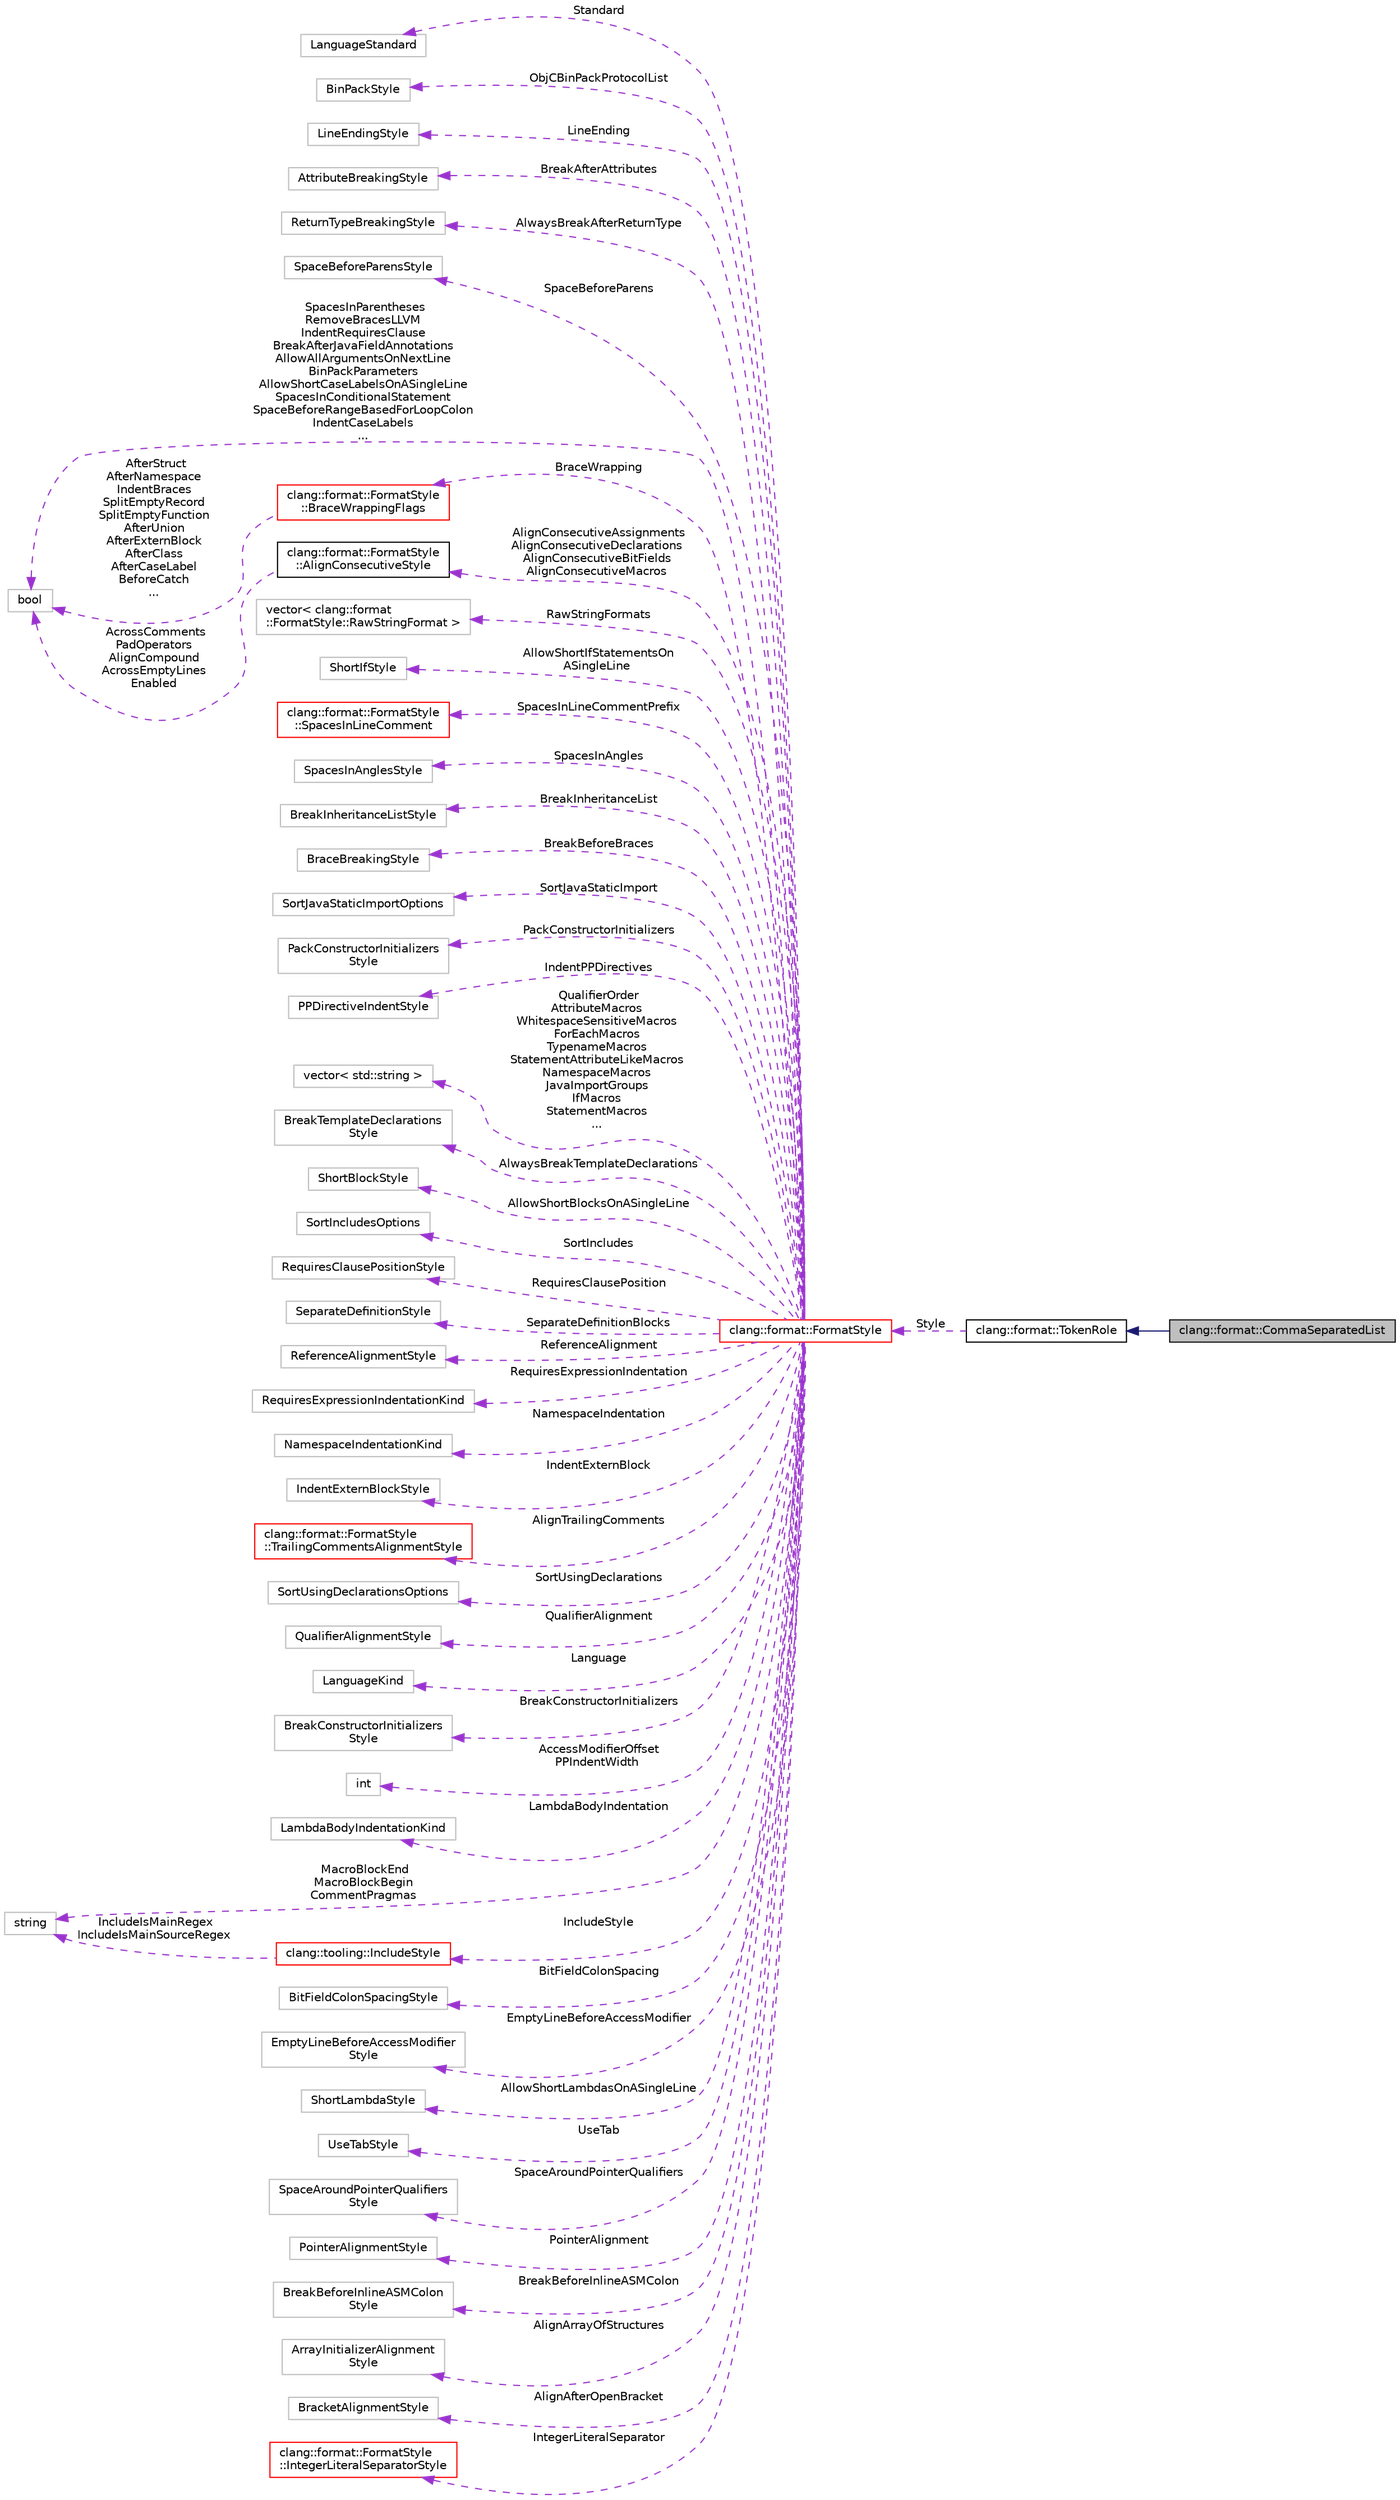 digraph "clang::format::CommaSeparatedList"
{
 // LATEX_PDF_SIZE
  bgcolor="transparent";
  edge [fontname="Helvetica",fontsize="10",labelfontname="Helvetica",labelfontsize="10"];
  node [fontname="Helvetica",fontsize="10",shape=record];
  rankdir="LR";
  Node1 [label="clang::format::CommaSeparatedList",height=0.2,width=0.4,color="black", fillcolor="grey75", style="filled", fontcolor="black",tooltip=" "];
  Node2 -> Node1 [dir="back",color="midnightblue",fontsize="10",style="solid",fontname="Helvetica"];
  Node2 [label="clang::format::TokenRole",height=0.2,width=0.4,color="black",URL="$classclang_1_1format_1_1TokenRole.html",tooltip=" "];
  Node3 -> Node2 [dir="back",color="darkorchid3",fontsize="10",style="dashed",label=" Style" ,fontname="Helvetica"];
  Node3 [label="clang::format::FormatStyle",height=0.2,width=0.4,color="red",URL="$structclang_1_1format_1_1FormatStyle.html",tooltip="The FormatStyle is used to configure the formatting to follow specific guidelines."];
  Node4 -> Node3 [dir="back",color="darkorchid3",fontsize="10",style="dashed",label=" Standard" ,fontname="Helvetica"];
  Node4 [label="LanguageStandard",height=0.2,width=0.4,color="grey75",tooltip=" "];
  Node5 -> Node3 [dir="back",color="darkorchid3",fontsize="10",style="dashed",label=" ObjCBinPackProtocolList" ,fontname="Helvetica"];
  Node5 [label="BinPackStyle",height=0.2,width=0.4,color="grey75",tooltip=" "];
  Node6 -> Node3 [dir="back",color="darkorchid3",fontsize="10",style="dashed",label=" LineEnding" ,fontname="Helvetica"];
  Node6 [label="LineEndingStyle",height=0.2,width=0.4,color="grey75",tooltip=" "];
  Node7 -> Node3 [dir="back",color="darkorchid3",fontsize="10",style="dashed",label=" BreakAfterAttributes" ,fontname="Helvetica"];
  Node7 [label="AttributeBreakingStyle",height=0.2,width=0.4,color="grey75",tooltip=" "];
  Node8 -> Node3 [dir="back",color="darkorchid3",fontsize="10",style="dashed",label=" AlwaysBreakAfterReturnType" ,fontname="Helvetica"];
  Node8 [label="ReturnTypeBreakingStyle",height=0.2,width=0.4,color="grey75",tooltip=" "];
  Node9 -> Node3 [dir="back",color="darkorchid3",fontsize="10",style="dashed",label=" SpaceBeforeParens" ,fontname="Helvetica"];
  Node9 [label="SpaceBeforeParensStyle",height=0.2,width=0.4,color="grey75",tooltip=" "];
  Node10 -> Node3 [dir="back",color="darkorchid3",fontsize="10",style="dashed",label=" BraceWrapping" ,fontname="Helvetica"];
  Node10 [label="clang::format::FormatStyle\l::BraceWrappingFlags",height=0.2,width=0.4,color="red",URL="$structclang_1_1format_1_1FormatStyle_1_1BraceWrappingFlags.html",tooltip="Precise control over the wrapping of braces."];
  Node11 -> Node10 [dir="back",color="darkorchid3",fontsize="10",style="dashed",label=" AfterStruct\nAfterNamespace\nIndentBraces\nSplitEmptyRecord\nSplitEmptyFunction\nAfterUnion\nAfterExternBlock\nAfterClass\nAfterCaseLabel\nBeforeCatch\n..." ,fontname="Helvetica"];
  Node11 [label="bool",height=0.2,width=0.4,color="grey75",tooltip=" "];
  Node13 -> Node3 [dir="back",color="darkorchid3",fontsize="10",style="dashed",label=" RawStringFormats" ,fontname="Helvetica"];
  Node13 [label="vector\< clang::format\l::FormatStyle::RawStringFormat \>",height=0.2,width=0.4,color="grey75",tooltip=" "];
  Node14 -> Node3 [dir="back",color="darkorchid3",fontsize="10",style="dashed",label=" AllowShortIfStatementsOn\lASingleLine" ,fontname="Helvetica"];
  Node14 [label="ShortIfStyle",height=0.2,width=0.4,color="grey75",tooltip=" "];
  Node15 -> Node3 [dir="back",color="darkorchid3",fontsize="10",style="dashed",label=" SpacesInLineCommentPrefix" ,fontname="Helvetica"];
  Node15 [label="clang::format::FormatStyle\l::SpacesInLineComment",height=0.2,width=0.4,color="red",URL="$structclang_1_1format_1_1FormatStyle_1_1SpacesInLineComment.html",tooltip="Control of spaces within a single line comment."];
  Node17 -> Node3 [dir="back",color="darkorchid3",fontsize="10",style="dashed",label=" SpacesInAngles" ,fontname="Helvetica"];
  Node17 [label="SpacesInAnglesStyle",height=0.2,width=0.4,color="grey75",tooltip=" "];
  Node18 -> Node3 [dir="back",color="darkorchid3",fontsize="10",style="dashed",label=" BreakInheritanceList" ,fontname="Helvetica"];
  Node18 [label="BreakInheritanceListStyle",height=0.2,width=0.4,color="grey75",tooltip=" "];
  Node19 -> Node3 [dir="back",color="darkorchid3",fontsize="10",style="dashed",label=" BreakBeforeBraces" ,fontname="Helvetica"];
  Node19 [label="BraceBreakingStyle",height=0.2,width=0.4,color="grey75",tooltip=" "];
  Node20 -> Node3 [dir="back",color="darkorchid3",fontsize="10",style="dashed",label=" SortJavaStaticImport" ,fontname="Helvetica"];
  Node20 [label="SortJavaStaticImportOptions",height=0.2,width=0.4,color="grey75",tooltip=" "];
  Node21 -> Node3 [dir="back",color="darkorchid3",fontsize="10",style="dashed",label=" PackConstructorInitializers" ,fontname="Helvetica"];
  Node21 [label="PackConstructorInitializers\lStyle",height=0.2,width=0.4,color="grey75",tooltip=" "];
  Node22 -> Node3 [dir="back",color="darkorchid3",fontsize="10",style="dashed",label=" IndentPPDirectives" ,fontname="Helvetica"];
  Node22 [label="PPDirectiveIndentStyle",height=0.2,width=0.4,color="grey75",tooltip=" "];
  Node23 -> Node3 [dir="back",color="darkorchid3",fontsize="10",style="dashed",label=" QualifierOrder\nAttributeMacros\nWhitespaceSensitiveMacros\nForEachMacros\nTypenameMacros\nStatementAttributeLikeMacros\nNamespaceMacros\nJavaImportGroups\nIfMacros\nStatementMacros\n..." ,fontname="Helvetica"];
  Node23 [label="vector\< std::string \>",height=0.2,width=0.4,color="grey75",tooltip=" "];
  Node24 -> Node3 [dir="back",color="darkorchid3",fontsize="10",style="dashed",label=" AlwaysBreakTemplateDeclarations" ,fontname="Helvetica"];
  Node24 [label="BreakTemplateDeclarations\lStyle",height=0.2,width=0.4,color="grey75",tooltip=" "];
  Node25 -> Node3 [dir="back",color="darkorchid3",fontsize="10",style="dashed",label=" AllowShortBlocksOnASingleLine" ,fontname="Helvetica"];
  Node25 [label="ShortBlockStyle",height=0.2,width=0.4,color="grey75",tooltip=" "];
  Node26 -> Node3 [dir="back",color="darkorchid3",fontsize="10",style="dashed",label=" SortIncludes" ,fontname="Helvetica"];
  Node26 [label="SortIncludesOptions",height=0.2,width=0.4,color="grey75",tooltip=" "];
  Node27 -> Node3 [dir="back",color="darkorchid3",fontsize="10",style="dashed",label=" RequiresClausePosition" ,fontname="Helvetica"];
  Node27 [label="RequiresClausePositionStyle",height=0.2,width=0.4,color="grey75",tooltip=" "];
  Node28 -> Node3 [dir="back",color="darkorchid3",fontsize="10",style="dashed",label=" AlignConsecutiveAssignments\nAlignConsecutiveDeclarations\nAlignConsecutiveBitFields\nAlignConsecutiveMacros" ,fontname="Helvetica"];
  Node28 [label="clang::format::FormatStyle\l::AlignConsecutiveStyle",height=0.2,width=0.4,color="black",URL="$structclang_1_1format_1_1FormatStyle_1_1AlignConsecutiveStyle.html",tooltip="Alignment options."];
  Node11 -> Node28 [dir="back",color="darkorchid3",fontsize="10",style="dashed",label=" AcrossComments\nPadOperators\nAlignCompound\nAcrossEmptyLines\nEnabled" ,fontname="Helvetica"];
  Node29 -> Node3 [dir="back",color="darkorchid3",fontsize="10",style="dashed",label=" SeparateDefinitionBlocks" ,fontname="Helvetica"];
  Node29 [label="SeparateDefinitionStyle",height=0.2,width=0.4,color="grey75",tooltip=" "];
  Node30 -> Node3 [dir="back",color="darkorchid3",fontsize="10",style="dashed",label=" ReferenceAlignment" ,fontname="Helvetica"];
  Node30 [label="ReferenceAlignmentStyle",height=0.2,width=0.4,color="grey75",tooltip=" "];
  Node31 -> Node3 [dir="back",color="darkorchid3",fontsize="10",style="dashed",label=" RequiresExpressionIndentation" ,fontname="Helvetica"];
  Node31 [label="RequiresExpressionIndentationKind",height=0.2,width=0.4,color="grey75",tooltip=" "];
  Node32 -> Node3 [dir="back",color="darkorchid3",fontsize="10",style="dashed",label=" NamespaceIndentation" ,fontname="Helvetica"];
  Node32 [label="NamespaceIndentationKind",height=0.2,width=0.4,color="grey75",tooltip=" "];
  Node33 -> Node3 [dir="back",color="darkorchid3",fontsize="10",style="dashed",label=" IndentExternBlock" ,fontname="Helvetica"];
  Node33 [label="IndentExternBlockStyle",height=0.2,width=0.4,color="grey75",tooltip=" "];
  Node34 -> Node3 [dir="back",color="darkorchid3",fontsize="10",style="dashed",label=" AlignTrailingComments" ,fontname="Helvetica"];
  Node34 [label="clang::format::FormatStyle\l::TrailingCommentsAlignmentStyle",height=0.2,width=0.4,color="red",URL="$structclang_1_1format_1_1FormatStyle_1_1TrailingCommentsAlignmentStyle.html",tooltip="Alignment options."];
  Node36 -> Node3 [dir="back",color="darkorchid3",fontsize="10",style="dashed",label=" SortUsingDeclarations" ,fontname="Helvetica"];
  Node36 [label="SortUsingDeclarationsOptions",height=0.2,width=0.4,color="grey75",tooltip=" "];
  Node37 -> Node3 [dir="back",color="darkorchid3",fontsize="10",style="dashed",label=" QualifierAlignment" ,fontname="Helvetica"];
  Node37 [label="QualifierAlignmentStyle",height=0.2,width=0.4,color="grey75",tooltip=" "];
  Node38 -> Node3 [dir="back",color="darkorchid3",fontsize="10",style="dashed",label=" Language" ,fontname="Helvetica"];
  Node38 [label="LanguageKind",height=0.2,width=0.4,color="grey75",tooltip=" "];
  Node39 -> Node3 [dir="back",color="darkorchid3",fontsize="10",style="dashed",label=" BreakConstructorInitializers" ,fontname="Helvetica"];
  Node39 [label="BreakConstructorInitializers\lStyle",height=0.2,width=0.4,color="grey75",tooltip=" "];
  Node40 -> Node3 [dir="back",color="darkorchid3",fontsize="10",style="dashed",label=" AccessModifierOffset\nPPIndentWidth" ,fontname="Helvetica"];
  Node40 [label="int",height=0.2,width=0.4,color="grey75",tooltip=" "];
  Node41 -> Node3 [dir="back",color="darkorchid3",fontsize="10",style="dashed",label=" LambdaBodyIndentation" ,fontname="Helvetica"];
  Node41 [label="LambdaBodyIndentationKind",height=0.2,width=0.4,color="grey75",tooltip=" "];
  Node42 -> Node3 [dir="back",color="darkorchid3",fontsize="10",style="dashed",label=" MacroBlockEnd\nMacroBlockBegin\nCommentPragmas" ,fontname="Helvetica"];
  Node42 [label="string",height=0.2,width=0.4,color="grey75",tooltip=" "];
  Node43 -> Node3 [dir="back",color="darkorchid3",fontsize="10",style="dashed",label=" BitFieldColonSpacing" ,fontname="Helvetica"];
  Node43 [label="BitFieldColonSpacingStyle",height=0.2,width=0.4,color="grey75",tooltip=" "];
  Node11 -> Node3 [dir="back",color="darkorchid3",fontsize="10",style="dashed",label=" SpacesInParentheses\nRemoveBracesLLVM\nIndentRequiresClause\nBreakAfterJavaFieldAnnotations\nAllowAllArgumentsOnNextLine\nBinPackParameters\nAllowShortCaseLabelsOnASingleLine\nSpacesInConditionalStatement\nSpaceBeforeRangeBasedForLoopColon\nIndentCaseLabels\n..." ,fontname="Helvetica"];
  Node44 -> Node3 [dir="back",color="darkorchid3",fontsize="10",style="dashed",label=" EmptyLineBeforeAccessModifier" ,fontname="Helvetica"];
  Node44 [label="EmptyLineBeforeAccessModifier\lStyle",height=0.2,width=0.4,color="grey75",tooltip=" "];
  Node45 -> Node3 [dir="back",color="darkorchid3",fontsize="10",style="dashed",label=" AllowShortLambdasOnASingleLine" ,fontname="Helvetica"];
  Node45 [label="ShortLambdaStyle",height=0.2,width=0.4,color="grey75",tooltip=" "];
  Node46 -> Node3 [dir="back",color="darkorchid3",fontsize="10",style="dashed",label=" UseTab" ,fontname="Helvetica"];
  Node46 [label="UseTabStyle",height=0.2,width=0.4,color="grey75",tooltip=" "];
  Node47 -> Node3 [dir="back",color="darkorchid3",fontsize="10",style="dashed",label=" SpaceAroundPointerQualifiers" ,fontname="Helvetica"];
  Node47 [label="SpaceAroundPointerQualifiers\lStyle",height=0.2,width=0.4,color="grey75",tooltip=" "];
  Node48 -> Node3 [dir="back",color="darkorchid3",fontsize="10",style="dashed",label=" PointerAlignment" ,fontname="Helvetica"];
  Node48 [label="PointerAlignmentStyle",height=0.2,width=0.4,color="grey75",tooltip=" "];
  Node49 -> Node3 [dir="back",color="darkorchid3",fontsize="10",style="dashed",label=" BreakBeforeInlineASMColon" ,fontname="Helvetica"];
  Node49 [label="BreakBeforeInlineASMColon\lStyle",height=0.2,width=0.4,color="grey75",tooltip=" "];
  Node50 -> Node3 [dir="back",color="darkorchid3",fontsize="10",style="dashed",label=" AlignArrayOfStructures" ,fontname="Helvetica"];
  Node50 [label="ArrayInitializerAlignment\lStyle",height=0.2,width=0.4,color="grey75",tooltip=" "];
  Node51 -> Node3 [dir="back",color="darkorchid3",fontsize="10",style="dashed",label=" AlignAfterOpenBracket" ,fontname="Helvetica"];
  Node51 [label="BracketAlignmentStyle",height=0.2,width=0.4,color="grey75",tooltip=" "];
  Node52 -> Node3 [dir="back",color="darkorchid3",fontsize="10",style="dashed",label=" IntegerLiteralSeparator" ,fontname="Helvetica"];
  Node52 [label="clang::format::FormatStyle\l::IntegerLiteralSeparatorStyle",height=0.2,width=0.4,color="red",URL="$structclang_1_1format_1_1FormatStyle_1_1IntegerLiteralSeparatorStyle.html",tooltip="Separator format of integer literals of different bases."];
  Node54 -> Node3 [dir="back",color="darkorchid3",fontsize="10",style="dashed",label=" IncludeStyle" ,fontname="Helvetica"];
  Node54 [label="clang::tooling::IncludeStyle",height=0.2,width=0.4,color="red",URL="$structclang_1_1tooling_1_1IncludeStyle.html",tooltip="Style for sorting and grouping C++ include directives."];
  Node42 -> Node54 [dir="back",color="darkorchid3",fontsize="10",style="dashed",label=" IncludeIsMainRegex\nIncludeIsMainSourceRegex" ,fontname="Helvetica"];
}
